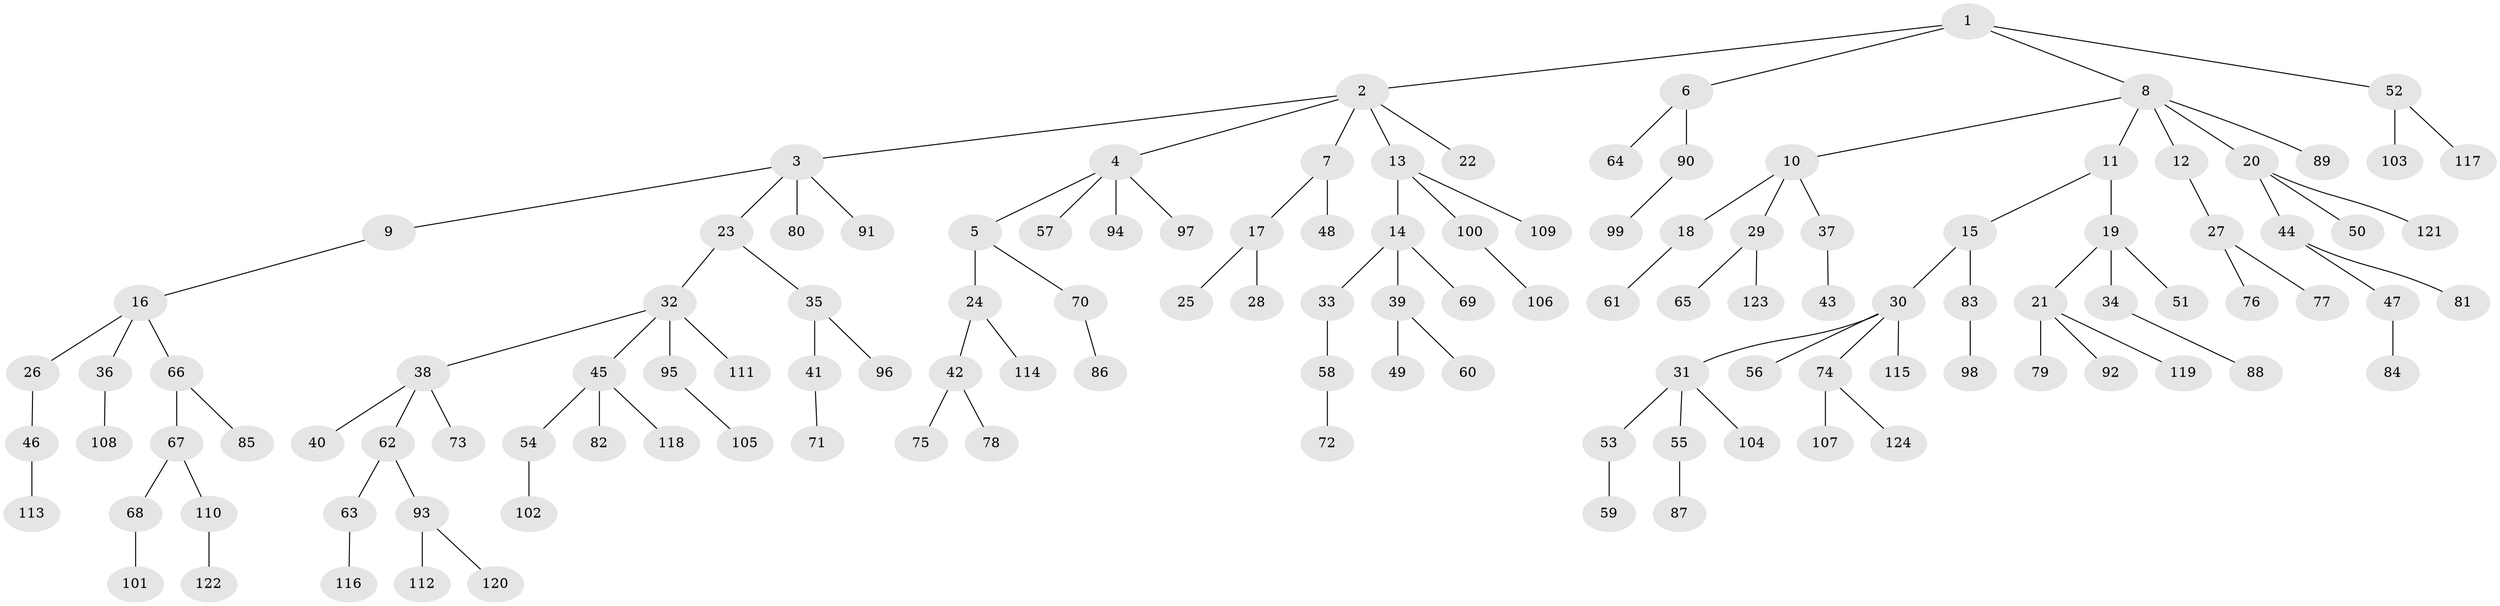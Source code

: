 // Generated by graph-tools (version 1.1) at 2025/11/02/27/25 16:11:28]
// undirected, 124 vertices, 123 edges
graph export_dot {
graph [start="1"]
  node [color=gray90,style=filled];
  1;
  2;
  3;
  4;
  5;
  6;
  7;
  8;
  9;
  10;
  11;
  12;
  13;
  14;
  15;
  16;
  17;
  18;
  19;
  20;
  21;
  22;
  23;
  24;
  25;
  26;
  27;
  28;
  29;
  30;
  31;
  32;
  33;
  34;
  35;
  36;
  37;
  38;
  39;
  40;
  41;
  42;
  43;
  44;
  45;
  46;
  47;
  48;
  49;
  50;
  51;
  52;
  53;
  54;
  55;
  56;
  57;
  58;
  59;
  60;
  61;
  62;
  63;
  64;
  65;
  66;
  67;
  68;
  69;
  70;
  71;
  72;
  73;
  74;
  75;
  76;
  77;
  78;
  79;
  80;
  81;
  82;
  83;
  84;
  85;
  86;
  87;
  88;
  89;
  90;
  91;
  92;
  93;
  94;
  95;
  96;
  97;
  98;
  99;
  100;
  101;
  102;
  103;
  104;
  105;
  106;
  107;
  108;
  109;
  110;
  111;
  112;
  113;
  114;
  115;
  116;
  117;
  118;
  119;
  120;
  121;
  122;
  123;
  124;
  1 -- 2;
  1 -- 6;
  1 -- 8;
  1 -- 52;
  2 -- 3;
  2 -- 4;
  2 -- 7;
  2 -- 13;
  2 -- 22;
  3 -- 9;
  3 -- 23;
  3 -- 80;
  3 -- 91;
  4 -- 5;
  4 -- 57;
  4 -- 94;
  4 -- 97;
  5 -- 24;
  5 -- 70;
  6 -- 64;
  6 -- 90;
  7 -- 17;
  7 -- 48;
  8 -- 10;
  8 -- 11;
  8 -- 12;
  8 -- 20;
  8 -- 89;
  9 -- 16;
  10 -- 18;
  10 -- 29;
  10 -- 37;
  11 -- 15;
  11 -- 19;
  12 -- 27;
  13 -- 14;
  13 -- 100;
  13 -- 109;
  14 -- 33;
  14 -- 39;
  14 -- 69;
  15 -- 30;
  15 -- 83;
  16 -- 26;
  16 -- 36;
  16 -- 66;
  17 -- 25;
  17 -- 28;
  18 -- 61;
  19 -- 21;
  19 -- 34;
  19 -- 51;
  20 -- 44;
  20 -- 50;
  20 -- 121;
  21 -- 79;
  21 -- 92;
  21 -- 119;
  23 -- 32;
  23 -- 35;
  24 -- 42;
  24 -- 114;
  26 -- 46;
  27 -- 76;
  27 -- 77;
  29 -- 65;
  29 -- 123;
  30 -- 31;
  30 -- 56;
  30 -- 74;
  30 -- 115;
  31 -- 53;
  31 -- 55;
  31 -- 104;
  32 -- 38;
  32 -- 45;
  32 -- 95;
  32 -- 111;
  33 -- 58;
  34 -- 88;
  35 -- 41;
  35 -- 96;
  36 -- 108;
  37 -- 43;
  38 -- 40;
  38 -- 62;
  38 -- 73;
  39 -- 49;
  39 -- 60;
  41 -- 71;
  42 -- 75;
  42 -- 78;
  44 -- 47;
  44 -- 81;
  45 -- 54;
  45 -- 82;
  45 -- 118;
  46 -- 113;
  47 -- 84;
  52 -- 103;
  52 -- 117;
  53 -- 59;
  54 -- 102;
  55 -- 87;
  58 -- 72;
  62 -- 63;
  62 -- 93;
  63 -- 116;
  66 -- 67;
  66 -- 85;
  67 -- 68;
  67 -- 110;
  68 -- 101;
  70 -- 86;
  74 -- 107;
  74 -- 124;
  83 -- 98;
  90 -- 99;
  93 -- 112;
  93 -- 120;
  95 -- 105;
  100 -- 106;
  110 -- 122;
}
